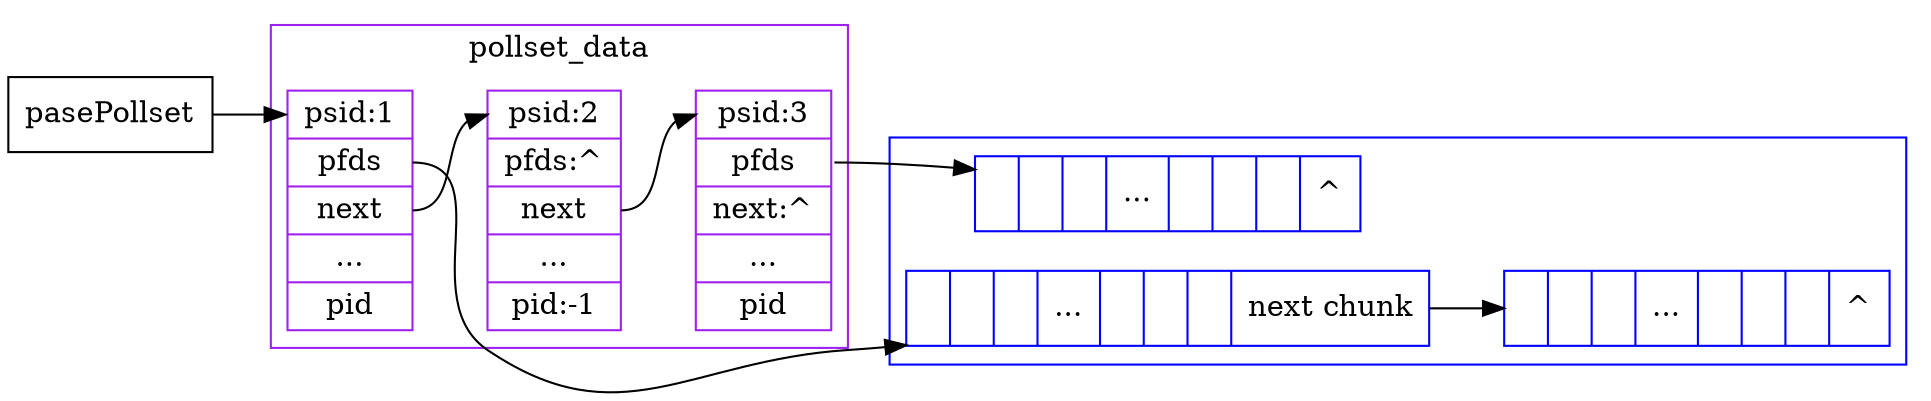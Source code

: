 digraph structs {
    node [shape=record];
    pasepollset [label="<f1> pasePollset"];
     subgraph cluster0 {
    pollsetid1 [color = purple,label="<f1> psid:1|<f2> pfds | <f3> next|...|<f5> pid"];
    pollsetid2 [color = purple,label="<f1> psid:2|<f2> pfds:^ | <f3> next|...|<f5> pid:-1"];
    pollsetid3 [color = purple,label="<f1> psid:3|<f2> pfds | <f3> next:^|...|<f5> pid"];
label = pollset_data;
    color = purple;
    }
    subgraph cluster1 {
        pfds1 [color = blue,label="{|||...||||<last> next chunk}" rankdir=LR];
        pfds2 [color = blue,label="{|||...||||<last> ^}"];
        pfds3 [color = blue,label="{|||...||||<last> ^}"];
        color = blue;
    }
    pasepollset -> pollsetid1:f1;
   
    pollsetid1:f3 -> pollsetid2:f1;
    pollsetid2:f3 -> pollsetid3:f1; 
    
    pollsetid1:f2 -> pfds1:f1;
    pollsetid3:f2 -> pfds3:f1;
    pfds1:last -> pfds2:f1;
    
    rankdir=LR;
}
